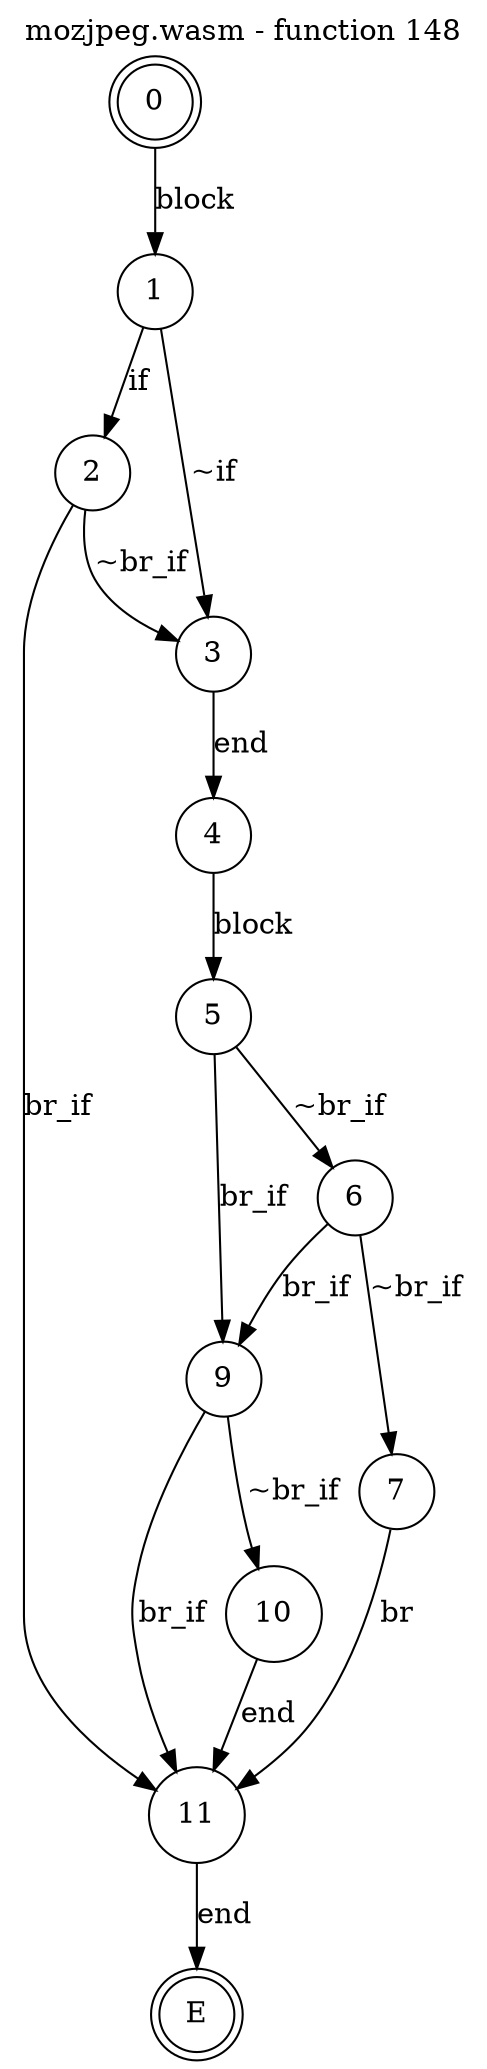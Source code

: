 digraph finite_state_machine {
    label = "mozjpeg.wasm - function 148"
    labelloc =  t
    labelfontsize = 16
    labelfontcolor = black
    labelfontname = "Helvetica"
    node [shape = doublecircle]; 0 E ;
    node [shape = circle];
    0 -> 1[label="block"];
    1 -> 2[label="if"];
    1 -> 3[label="~if"];
    2 -> 3[label="~br_if"];
    2 -> 11[label="br_if"];
    3 -> 4[label="end"];
    4 -> 5[label="block"];
    5 -> 6[label="~br_if"];
    5 -> 9[label="br_if"];
    6 -> 7[label="~br_if"];
    6 -> 9[label="br_if"];
    7 -> 11[label="br"];
    9 -> 10[label="~br_if"];
    9 -> 11[label="br_if"];
    10 -> 11[label="end"];
    11 -> E[label="end"];
}
